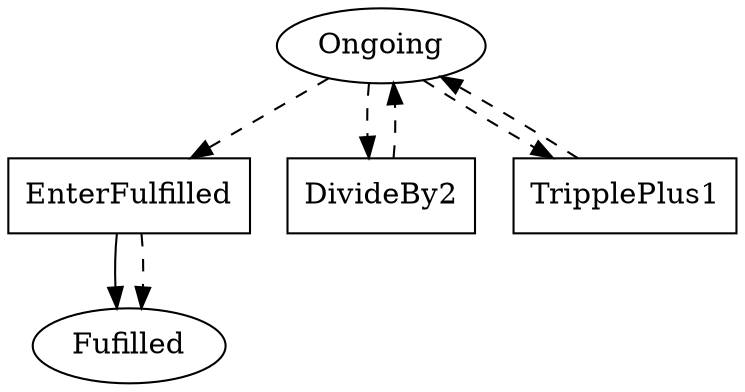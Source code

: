 // THIS IS A GENERATED FILE. DO NOT EDIT.

digraph Ongoing {    
    Fulfilled[label=Fufilled];
    Ongoing[label=Ongoing]
    
    EnterFulfilled[label=EnterFufilled,shape=box]; 
    DivideBy2[label=DivideBy2,shape=box];
	TripplePlus1[label=TripplePlus1,shape=box];
	EnterFulfilled[label=EnterFulfilled,shape=box]    
    
    EnterFulfilled -> Fulfilled;
    
    Ongoing -> EnterFulfilled [style=dashed];
	Ongoing -> DivideBy2 [style=dashed];
	Ongoing -> TripplePlus1 [style=dashed]
    
    DivideBy2 -> Ongoing [style=dashed];
	TripplePlus1 -> Ongoing [style=dashed];
	EnterFulfilled -> Fulfilled [style=dashed]        
}